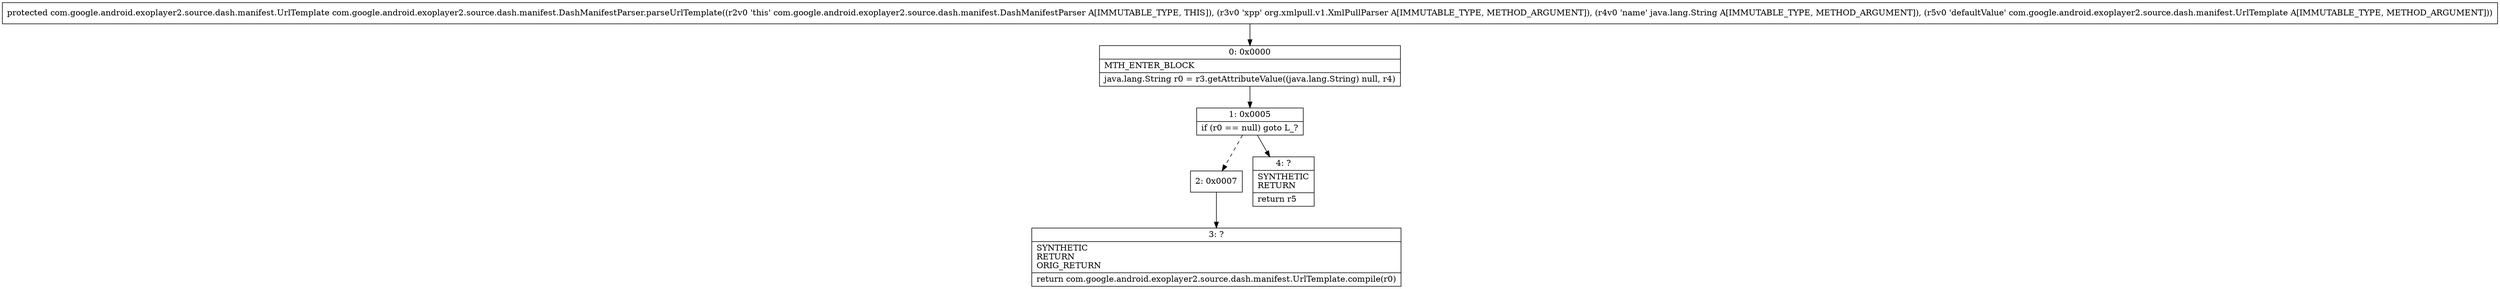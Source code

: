 digraph "CFG forcom.google.android.exoplayer2.source.dash.manifest.DashManifestParser.parseUrlTemplate(Lorg\/xmlpull\/v1\/XmlPullParser;Ljava\/lang\/String;Lcom\/google\/android\/exoplayer2\/source\/dash\/manifest\/UrlTemplate;)Lcom\/google\/android\/exoplayer2\/source\/dash\/manifest\/UrlTemplate;" {
Node_0 [shape=record,label="{0\:\ 0x0000|MTH_ENTER_BLOCK\l|java.lang.String r0 = r3.getAttributeValue((java.lang.String) null, r4)\l}"];
Node_1 [shape=record,label="{1\:\ 0x0005|if (r0 == null) goto L_?\l}"];
Node_2 [shape=record,label="{2\:\ 0x0007}"];
Node_3 [shape=record,label="{3\:\ ?|SYNTHETIC\lRETURN\lORIG_RETURN\l|return com.google.android.exoplayer2.source.dash.manifest.UrlTemplate.compile(r0)\l}"];
Node_4 [shape=record,label="{4\:\ ?|SYNTHETIC\lRETURN\l|return r5\l}"];
MethodNode[shape=record,label="{protected com.google.android.exoplayer2.source.dash.manifest.UrlTemplate com.google.android.exoplayer2.source.dash.manifest.DashManifestParser.parseUrlTemplate((r2v0 'this' com.google.android.exoplayer2.source.dash.manifest.DashManifestParser A[IMMUTABLE_TYPE, THIS]), (r3v0 'xpp' org.xmlpull.v1.XmlPullParser A[IMMUTABLE_TYPE, METHOD_ARGUMENT]), (r4v0 'name' java.lang.String A[IMMUTABLE_TYPE, METHOD_ARGUMENT]), (r5v0 'defaultValue' com.google.android.exoplayer2.source.dash.manifest.UrlTemplate A[IMMUTABLE_TYPE, METHOD_ARGUMENT])) }"];
MethodNode -> Node_0;
Node_0 -> Node_1;
Node_1 -> Node_2[style=dashed];
Node_1 -> Node_4;
Node_2 -> Node_3;
}

